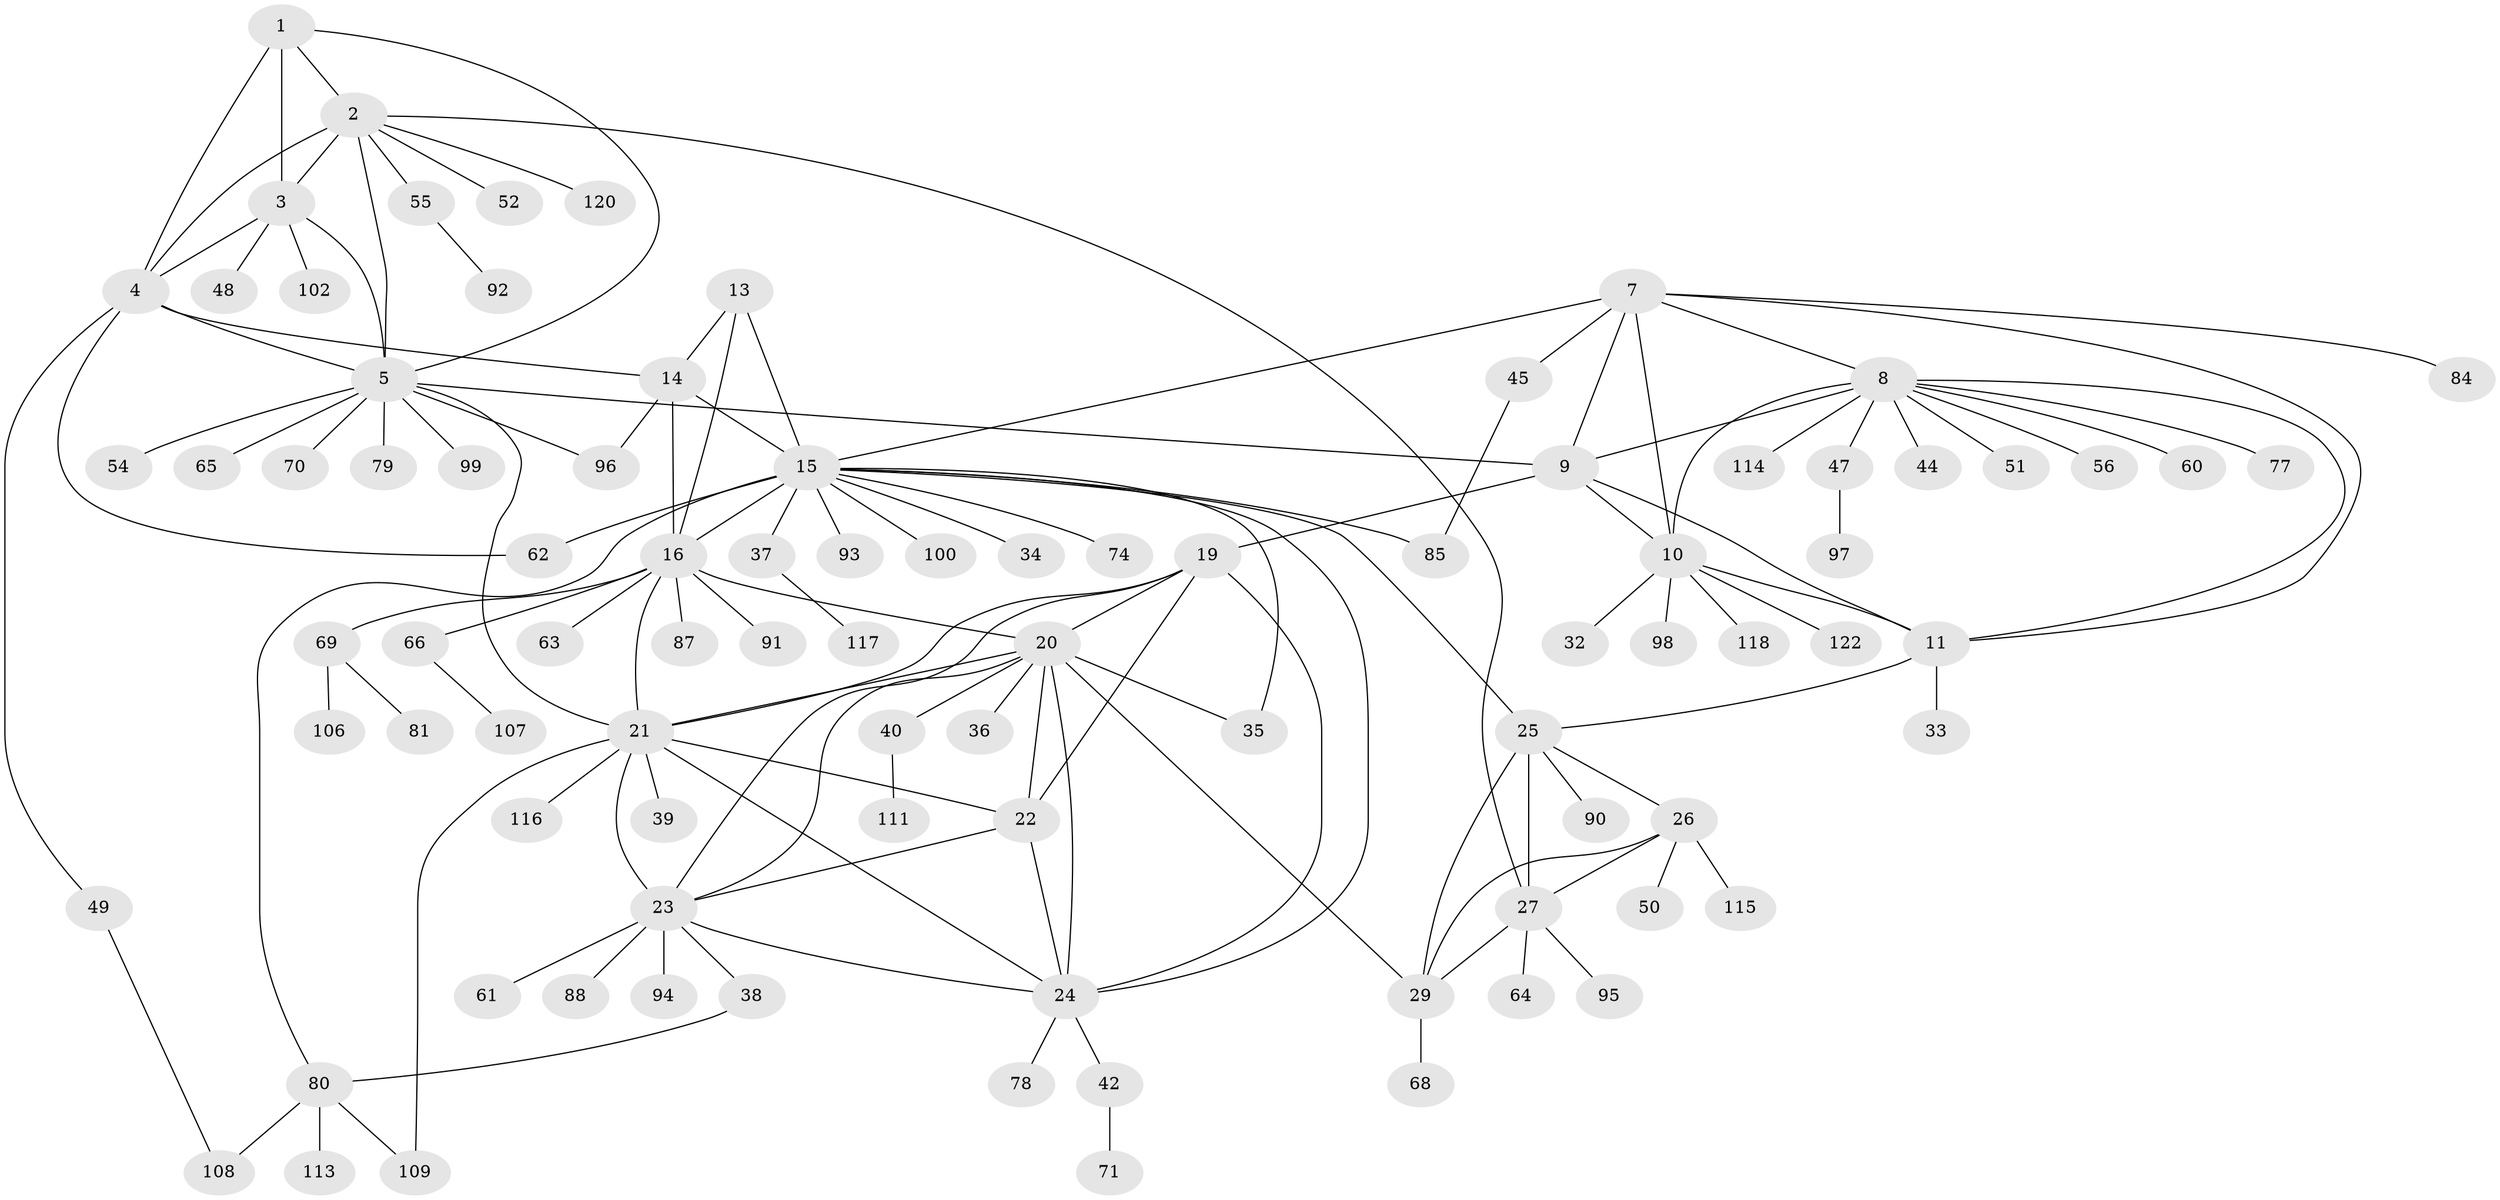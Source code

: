 // Generated by graph-tools (version 1.1) at 2025/52/02/27/25 19:52:19]
// undirected, 91 vertices, 133 edges
graph export_dot {
graph [start="1"]
  node [color=gray90,style=filled];
  1;
  2 [super="+112"];
  3 [super="+101"];
  4 [super="+6"];
  5 [super="+76"];
  7;
  8 [super="+41"];
  9 [super="+67"];
  10 [super="+12"];
  11 [super="+83"];
  13;
  14 [super="+105"];
  15 [super="+18"];
  16 [super="+17"];
  19 [super="+72"];
  20 [super="+31"];
  21 [super="+104"];
  22;
  23 [super="+110"];
  24 [super="+59"];
  25 [super="+30"];
  26 [super="+53"];
  27 [super="+28"];
  29 [super="+86"];
  32;
  33 [super="+103"];
  34;
  35;
  36 [super="+46"];
  37;
  38 [super="+57"];
  39;
  40;
  42 [super="+43"];
  44;
  45 [super="+73"];
  47;
  48;
  49 [super="+89"];
  50 [super="+58"];
  51;
  52;
  54;
  55;
  56;
  60;
  61;
  62;
  63 [super="+75"];
  64;
  65;
  66;
  68;
  69 [super="+119"];
  70;
  71;
  74;
  77;
  78;
  79;
  80 [super="+82"];
  81;
  84;
  85;
  87;
  88;
  90 [super="+121"];
  91;
  92;
  93;
  94;
  95;
  96;
  97;
  98;
  99;
  100;
  102;
  106;
  107;
  108;
  109;
  111;
  113;
  114;
  115;
  116;
  117 [super="+123"];
  118;
  120;
  122;
  1 -- 2;
  1 -- 3;
  1 -- 4 [weight=2];
  1 -- 5;
  2 -- 3;
  2 -- 4 [weight=2];
  2 -- 5;
  2 -- 52;
  2 -- 55;
  2 -- 120;
  2 -- 27;
  3 -- 4 [weight=2];
  3 -- 5;
  3 -- 48;
  3 -- 102;
  4 -- 5 [weight=2];
  4 -- 14;
  4 -- 62;
  4 -- 49;
  5 -- 9;
  5 -- 21;
  5 -- 54;
  5 -- 65;
  5 -- 70;
  5 -- 79;
  5 -- 96;
  5 -- 99;
  7 -- 8;
  7 -- 9;
  7 -- 10 [weight=2];
  7 -- 11;
  7 -- 45;
  7 -- 84;
  7 -- 15;
  8 -- 9;
  8 -- 10 [weight=2];
  8 -- 11;
  8 -- 77;
  8 -- 114;
  8 -- 51;
  8 -- 56;
  8 -- 44;
  8 -- 60;
  8 -- 47;
  9 -- 10 [weight=2];
  9 -- 11;
  9 -- 19;
  10 -- 11 [weight=2];
  10 -- 98;
  10 -- 122;
  10 -- 32;
  10 -- 118;
  11 -- 25;
  11 -- 33;
  13 -- 14;
  13 -- 15 [weight=2];
  13 -- 16 [weight=2];
  14 -- 15 [weight=2];
  14 -- 16 [weight=2];
  14 -- 96;
  15 -- 16 [weight=4];
  15 -- 24;
  15 -- 37;
  15 -- 62;
  15 -- 100;
  15 -- 34;
  15 -- 35;
  15 -- 74;
  15 -- 80;
  15 -- 85;
  15 -- 93;
  15 -- 25;
  16 -- 69;
  16 -- 87;
  16 -- 66;
  16 -- 20;
  16 -- 91;
  16 -- 63;
  16 -- 21;
  19 -- 20;
  19 -- 21;
  19 -- 22;
  19 -- 23;
  19 -- 24;
  20 -- 21;
  20 -- 22;
  20 -- 23;
  20 -- 24;
  20 -- 29;
  20 -- 35;
  20 -- 36;
  20 -- 40;
  21 -- 22;
  21 -- 23;
  21 -- 24;
  21 -- 39;
  21 -- 116;
  21 -- 109;
  22 -- 23;
  22 -- 24;
  23 -- 24;
  23 -- 38;
  23 -- 61;
  23 -- 88;
  23 -- 94;
  24 -- 42;
  24 -- 78;
  25 -- 26 [weight=2];
  25 -- 27 [weight=4];
  25 -- 29 [weight=2];
  25 -- 90;
  26 -- 27 [weight=2];
  26 -- 29;
  26 -- 50;
  26 -- 115;
  27 -- 29 [weight=2];
  27 -- 64;
  27 -- 95;
  29 -- 68;
  37 -- 117;
  38 -- 80;
  40 -- 111;
  42 -- 71;
  45 -- 85;
  47 -- 97;
  49 -- 108;
  55 -- 92;
  66 -- 107;
  69 -- 81;
  69 -- 106;
  80 -- 108;
  80 -- 109;
  80 -- 113;
}
